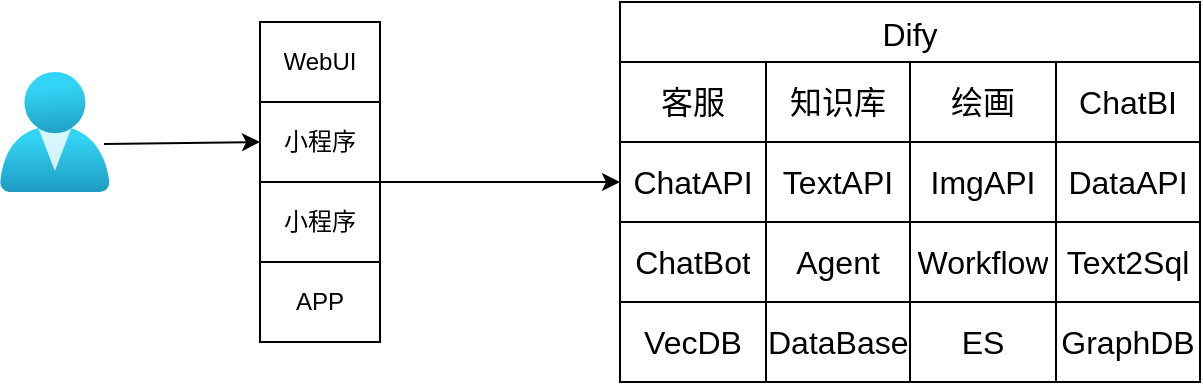 <mxfile version="24.6.2" type="github">
  <diagram name="第 1 页" id="OciQEdkEUMs7lseBpLX6">
    <mxGraphModel dx="1694" dy="0" grid="1" gridSize="10" guides="1" tooltips="1" connect="1" arrows="1" fold="1" page="1" pageScale="1" pageWidth="1169" pageHeight="827" math="0" shadow="0">
      <root>
        <mxCell id="0" />
        <mxCell id="1" parent="0" />
        <mxCell id="a_CrQKZ7eAj5Jm8cyt3L-1" value="" style="image;aspect=fixed;html=1;points=[];align=center;fontSize=12;image=img/lib/azure2/identity/Users.svg;" vertex="1" parent="1">
          <mxGeometry x="60" y="384" width="54.86" height="60" as="geometry" />
        </mxCell>
        <mxCell id="r6NU0bTSnFbF7qIvupy4-82" style="edgeStyle=orthogonalEdgeStyle;rounded=0;orthogonalLoop=1;jettySize=auto;html=1;entryX=0;entryY=0.5;entryDx=0;entryDy=0;" edge="1" parent="1" source="r6NU0bTSnFbF7qIvupy4-15" target="r6NU0bTSnFbF7qIvupy4-62">
          <mxGeometry relative="1" as="geometry" />
        </mxCell>
        <mxCell id="r6NU0bTSnFbF7qIvupy4-15" value="" style="shape=table;startSize=0;container=1;collapsible=0;childLayout=tableLayout;" vertex="1" parent="1">
          <mxGeometry x="190" y="359" width="60" height="160" as="geometry" />
        </mxCell>
        <mxCell id="r6NU0bTSnFbF7qIvupy4-16" value="" style="shape=tableRow;horizontal=0;startSize=0;swimlaneHead=0;swimlaneBody=0;strokeColor=inherit;top=0;left=0;bottom=0;right=0;collapsible=0;dropTarget=0;fillColor=none;points=[[0,0.5],[1,0.5]];portConstraint=eastwest;" vertex="1" parent="r6NU0bTSnFbF7qIvupy4-15">
          <mxGeometry width="60" height="40" as="geometry" />
        </mxCell>
        <mxCell id="r6NU0bTSnFbF7qIvupy4-17" value="WebUI" style="shape=partialRectangle;html=1;whiteSpace=wrap;connectable=0;strokeColor=inherit;overflow=hidden;fillColor=none;top=0;left=0;bottom=0;right=0;pointerEvents=1;" vertex="1" parent="r6NU0bTSnFbF7qIvupy4-16">
          <mxGeometry width="60" height="40" as="geometry">
            <mxRectangle width="60" height="40" as="alternateBounds" />
          </mxGeometry>
        </mxCell>
        <mxCell id="r6NU0bTSnFbF7qIvupy4-18" value="" style="shape=tableRow;horizontal=0;startSize=0;swimlaneHead=0;swimlaneBody=0;strokeColor=inherit;top=0;left=0;bottom=0;right=0;collapsible=0;dropTarget=0;fillColor=none;points=[[0,0.5],[1,0.5]];portConstraint=eastwest;" vertex="1" parent="r6NU0bTSnFbF7qIvupy4-15">
          <mxGeometry y="40" width="60" height="40" as="geometry" />
        </mxCell>
        <mxCell id="r6NU0bTSnFbF7qIvupy4-19" value="小程序" style="shape=partialRectangle;html=1;whiteSpace=wrap;connectable=0;strokeColor=inherit;overflow=hidden;fillColor=none;top=0;left=0;bottom=0;right=0;pointerEvents=1;" vertex="1" parent="r6NU0bTSnFbF7qIvupy4-18">
          <mxGeometry width="60" height="40" as="geometry">
            <mxRectangle width="60" height="40" as="alternateBounds" />
          </mxGeometry>
        </mxCell>
        <mxCell id="r6NU0bTSnFbF7qIvupy4-80" value="" style="shape=tableRow;horizontal=0;startSize=0;swimlaneHead=0;swimlaneBody=0;strokeColor=inherit;top=0;left=0;bottom=0;right=0;collapsible=0;dropTarget=0;fillColor=none;points=[[0,0.5],[1,0.5]];portConstraint=eastwest;" vertex="1" parent="r6NU0bTSnFbF7qIvupy4-15">
          <mxGeometry y="80" width="60" height="40" as="geometry" />
        </mxCell>
        <mxCell id="r6NU0bTSnFbF7qIvupy4-81" value="小程序" style="shape=partialRectangle;html=1;whiteSpace=wrap;connectable=0;strokeColor=inherit;overflow=hidden;fillColor=none;top=0;left=0;bottom=0;right=0;pointerEvents=1;" vertex="1" parent="r6NU0bTSnFbF7qIvupy4-80">
          <mxGeometry width="60" height="40" as="geometry">
            <mxRectangle width="60" height="40" as="alternateBounds" />
          </mxGeometry>
        </mxCell>
        <mxCell id="r6NU0bTSnFbF7qIvupy4-20" value="" style="shape=tableRow;horizontal=0;startSize=0;swimlaneHead=0;swimlaneBody=0;strokeColor=inherit;top=0;left=0;bottom=0;right=0;collapsible=0;dropTarget=0;fillColor=none;points=[[0,0.5],[1,0.5]];portConstraint=eastwest;" vertex="1" parent="r6NU0bTSnFbF7qIvupy4-15">
          <mxGeometry y="120" width="60" height="40" as="geometry" />
        </mxCell>
        <mxCell id="r6NU0bTSnFbF7qIvupy4-21" value="APP" style="shape=partialRectangle;html=1;whiteSpace=wrap;connectable=0;strokeColor=inherit;overflow=hidden;fillColor=none;top=0;left=0;bottom=0;right=0;pointerEvents=1;" vertex="1" parent="r6NU0bTSnFbF7qIvupy4-20">
          <mxGeometry width="60" height="40" as="geometry">
            <mxRectangle width="60" height="40" as="alternateBounds" />
          </mxGeometry>
        </mxCell>
        <mxCell id="r6NU0bTSnFbF7qIvupy4-22" value="" style="endArrow=classic;html=1;rounded=0;exitX=0.948;exitY=0.6;exitDx=0;exitDy=0;exitPerimeter=0;entryX=0;entryY=0.5;entryDx=0;entryDy=0;" edge="1" parent="1" source="a_CrQKZ7eAj5Jm8cyt3L-1" target="r6NU0bTSnFbF7qIvupy4-18">
          <mxGeometry width="50" height="50" relative="1" as="geometry">
            <mxPoint x="480" y="500" as="sourcePoint" />
            <mxPoint x="530" y="450" as="targetPoint" />
          </mxGeometry>
        </mxCell>
        <mxCell id="r6NU0bTSnFbF7qIvupy4-57" value="Dify" style="shape=table;startSize=30;container=1;collapsible=0;childLayout=tableLayout;strokeColor=default;fontSize=16;" vertex="1" parent="1">
          <mxGeometry x="370" y="349" width="290" height="190" as="geometry" />
        </mxCell>
        <mxCell id="r6NU0bTSnFbF7qIvupy4-58" value="" style="shape=tableRow;horizontal=0;startSize=0;swimlaneHead=0;swimlaneBody=0;strokeColor=inherit;top=0;left=0;bottom=0;right=0;collapsible=0;dropTarget=0;fillColor=none;points=[[0,0.5],[1,0.5]];portConstraint=eastwest;fontSize=16;" vertex="1" parent="r6NU0bTSnFbF7qIvupy4-57">
          <mxGeometry y="30" width="290" height="40" as="geometry" />
        </mxCell>
        <mxCell id="r6NU0bTSnFbF7qIvupy4-59" value="客服" style="shape=partialRectangle;html=1;whiteSpace=wrap;connectable=0;strokeColor=inherit;overflow=hidden;fillColor=none;top=0;left=0;bottom=0;right=0;pointerEvents=1;fontSize=16;" vertex="1" parent="r6NU0bTSnFbF7qIvupy4-58">
          <mxGeometry width="73" height="40" as="geometry">
            <mxRectangle width="73" height="40" as="alternateBounds" />
          </mxGeometry>
        </mxCell>
        <mxCell id="r6NU0bTSnFbF7qIvupy4-60" value="知识库" style="shape=partialRectangle;html=1;whiteSpace=wrap;connectable=0;strokeColor=inherit;overflow=hidden;fillColor=none;top=0;left=0;bottom=0;right=0;pointerEvents=1;fontSize=16;" vertex="1" parent="r6NU0bTSnFbF7qIvupy4-58">
          <mxGeometry x="73" width="72" height="40" as="geometry">
            <mxRectangle width="72" height="40" as="alternateBounds" />
          </mxGeometry>
        </mxCell>
        <mxCell id="r6NU0bTSnFbF7qIvupy4-61" value="绘画" style="shape=partialRectangle;html=1;whiteSpace=wrap;connectable=0;strokeColor=inherit;overflow=hidden;fillColor=none;top=0;left=0;bottom=0;right=0;pointerEvents=1;fontSize=16;" vertex="1" parent="r6NU0bTSnFbF7qIvupy4-58">
          <mxGeometry x="145" width="73" height="40" as="geometry">
            <mxRectangle width="73" height="40" as="alternateBounds" />
          </mxGeometry>
        </mxCell>
        <mxCell id="r6NU0bTSnFbF7qIvupy4-74" value="ChatBI" style="shape=partialRectangle;html=1;whiteSpace=wrap;connectable=0;strokeColor=inherit;overflow=hidden;fillColor=none;top=0;left=0;bottom=0;right=0;pointerEvents=1;fontSize=16;" vertex="1" parent="r6NU0bTSnFbF7qIvupy4-58">
          <mxGeometry x="218" width="72" height="40" as="geometry">
            <mxRectangle width="72" height="40" as="alternateBounds" />
          </mxGeometry>
        </mxCell>
        <mxCell id="r6NU0bTSnFbF7qIvupy4-62" value="" style="shape=tableRow;horizontal=0;startSize=0;swimlaneHead=0;swimlaneBody=0;strokeColor=inherit;top=0;left=0;bottom=0;right=0;collapsible=0;dropTarget=0;fillColor=none;points=[[0,0.5],[1,0.5]];portConstraint=eastwest;fontSize=16;" vertex="1" parent="r6NU0bTSnFbF7qIvupy4-57">
          <mxGeometry y="70" width="290" height="40" as="geometry" />
        </mxCell>
        <mxCell id="r6NU0bTSnFbF7qIvupy4-63" value="ChatAPI" style="shape=partialRectangle;html=1;whiteSpace=wrap;connectable=0;strokeColor=inherit;overflow=hidden;fillColor=none;top=0;left=0;bottom=0;right=0;pointerEvents=1;fontSize=16;" vertex="1" parent="r6NU0bTSnFbF7qIvupy4-62">
          <mxGeometry width="73" height="40" as="geometry">
            <mxRectangle width="73" height="40" as="alternateBounds" />
          </mxGeometry>
        </mxCell>
        <mxCell id="r6NU0bTSnFbF7qIvupy4-64" value="TextAPI" style="shape=partialRectangle;html=1;whiteSpace=wrap;connectable=0;strokeColor=inherit;overflow=hidden;fillColor=none;top=0;left=0;bottom=0;right=0;pointerEvents=1;fontSize=16;" vertex="1" parent="r6NU0bTSnFbF7qIvupy4-62">
          <mxGeometry x="73" width="72" height="40" as="geometry">
            <mxRectangle width="72" height="40" as="alternateBounds" />
          </mxGeometry>
        </mxCell>
        <mxCell id="r6NU0bTSnFbF7qIvupy4-65" value="ImgAPI" style="shape=partialRectangle;html=1;whiteSpace=wrap;connectable=0;strokeColor=inherit;overflow=hidden;fillColor=none;top=0;left=0;bottom=0;right=0;pointerEvents=1;fontSize=16;" vertex="1" parent="r6NU0bTSnFbF7qIvupy4-62">
          <mxGeometry x="145" width="73" height="40" as="geometry">
            <mxRectangle width="73" height="40" as="alternateBounds" />
          </mxGeometry>
        </mxCell>
        <mxCell id="r6NU0bTSnFbF7qIvupy4-75" value="DataAPI" style="shape=partialRectangle;html=1;whiteSpace=wrap;connectable=0;strokeColor=inherit;overflow=hidden;fillColor=none;top=0;left=0;bottom=0;right=0;pointerEvents=1;fontSize=16;" vertex="1" parent="r6NU0bTSnFbF7qIvupy4-62">
          <mxGeometry x="218" width="72" height="40" as="geometry">
            <mxRectangle width="72" height="40" as="alternateBounds" />
          </mxGeometry>
        </mxCell>
        <mxCell id="r6NU0bTSnFbF7qIvupy4-66" value="" style="shape=tableRow;horizontal=0;startSize=0;swimlaneHead=0;swimlaneBody=0;strokeColor=inherit;top=0;left=0;bottom=0;right=0;collapsible=0;dropTarget=0;fillColor=none;points=[[0,0.5],[1,0.5]];portConstraint=eastwest;fontSize=16;" vertex="1" parent="r6NU0bTSnFbF7qIvupy4-57">
          <mxGeometry y="110" width="290" height="40" as="geometry" />
        </mxCell>
        <mxCell id="r6NU0bTSnFbF7qIvupy4-67" value="ChatBot" style="shape=partialRectangle;html=1;whiteSpace=wrap;connectable=0;strokeColor=inherit;overflow=hidden;fillColor=none;top=0;left=0;bottom=0;right=0;pointerEvents=1;fontSize=16;" vertex="1" parent="r6NU0bTSnFbF7qIvupy4-66">
          <mxGeometry width="73" height="40" as="geometry">
            <mxRectangle width="73" height="40" as="alternateBounds" />
          </mxGeometry>
        </mxCell>
        <mxCell id="r6NU0bTSnFbF7qIvupy4-68" value="Agent" style="shape=partialRectangle;html=1;whiteSpace=wrap;connectable=0;strokeColor=inherit;overflow=hidden;fillColor=none;top=0;left=0;bottom=0;right=0;pointerEvents=1;fontSize=16;" vertex="1" parent="r6NU0bTSnFbF7qIvupy4-66">
          <mxGeometry x="73" width="72" height="40" as="geometry">
            <mxRectangle width="72" height="40" as="alternateBounds" />
          </mxGeometry>
        </mxCell>
        <mxCell id="r6NU0bTSnFbF7qIvupy4-69" value="Workflow" style="shape=partialRectangle;html=1;whiteSpace=wrap;connectable=0;strokeColor=inherit;overflow=hidden;fillColor=none;top=0;left=0;bottom=0;right=0;pointerEvents=1;fontSize=16;" vertex="1" parent="r6NU0bTSnFbF7qIvupy4-66">
          <mxGeometry x="145" width="73" height="40" as="geometry">
            <mxRectangle width="73" height="40" as="alternateBounds" />
          </mxGeometry>
        </mxCell>
        <mxCell id="r6NU0bTSnFbF7qIvupy4-76" value="Text2Sql" style="shape=partialRectangle;html=1;whiteSpace=wrap;connectable=0;strokeColor=inherit;overflow=hidden;fillColor=none;top=0;left=0;bottom=0;right=0;pointerEvents=1;fontSize=16;" vertex="1" parent="r6NU0bTSnFbF7qIvupy4-66">
          <mxGeometry x="218" width="72" height="40" as="geometry">
            <mxRectangle width="72" height="40" as="alternateBounds" />
          </mxGeometry>
        </mxCell>
        <mxCell id="r6NU0bTSnFbF7qIvupy4-70" style="shape=tableRow;horizontal=0;startSize=0;swimlaneHead=0;swimlaneBody=0;strokeColor=inherit;top=0;left=0;bottom=0;right=0;collapsible=0;dropTarget=0;fillColor=none;points=[[0,0.5],[1,0.5]];portConstraint=eastwest;fontSize=16;" vertex="1" parent="r6NU0bTSnFbF7qIvupy4-57">
          <mxGeometry y="150" width="290" height="40" as="geometry" />
        </mxCell>
        <mxCell id="r6NU0bTSnFbF7qIvupy4-71" value="VecDB" style="shape=partialRectangle;html=1;whiteSpace=wrap;connectable=0;strokeColor=inherit;overflow=hidden;fillColor=none;top=0;left=0;bottom=0;right=0;pointerEvents=1;fontSize=16;" vertex="1" parent="r6NU0bTSnFbF7qIvupy4-70">
          <mxGeometry width="73" height="40" as="geometry">
            <mxRectangle width="73" height="40" as="alternateBounds" />
          </mxGeometry>
        </mxCell>
        <mxCell id="r6NU0bTSnFbF7qIvupy4-72" value="DataBase" style="shape=partialRectangle;html=1;whiteSpace=wrap;connectable=0;strokeColor=inherit;overflow=hidden;fillColor=none;top=0;left=0;bottom=0;right=0;pointerEvents=1;fontSize=16;" vertex="1" parent="r6NU0bTSnFbF7qIvupy4-70">
          <mxGeometry x="73" width="72" height="40" as="geometry">
            <mxRectangle width="72" height="40" as="alternateBounds" />
          </mxGeometry>
        </mxCell>
        <mxCell id="r6NU0bTSnFbF7qIvupy4-73" value="ES" style="shape=partialRectangle;html=1;whiteSpace=wrap;connectable=0;strokeColor=inherit;overflow=hidden;fillColor=none;top=0;left=0;bottom=0;right=0;pointerEvents=1;fontSize=16;" vertex="1" parent="r6NU0bTSnFbF7qIvupy4-70">
          <mxGeometry x="145" width="73" height="40" as="geometry">
            <mxRectangle width="73" height="40" as="alternateBounds" />
          </mxGeometry>
        </mxCell>
        <mxCell id="r6NU0bTSnFbF7qIvupy4-77" value="GraphDB" style="shape=partialRectangle;html=1;whiteSpace=wrap;connectable=0;strokeColor=inherit;overflow=hidden;fillColor=none;top=0;left=0;bottom=0;right=0;pointerEvents=1;fontSize=16;" vertex="1" parent="r6NU0bTSnFbF7qIvupy4-70">
          <mxGeometry x="218" width="72" height="40" as="geometry">
            <mxRectangle width="72" height="40" as="alternateBounds" />
          </mxGeometry>
        </mxCell>
      </root>
    </mxGraphModel>
  </diagram>
</mxfile>
